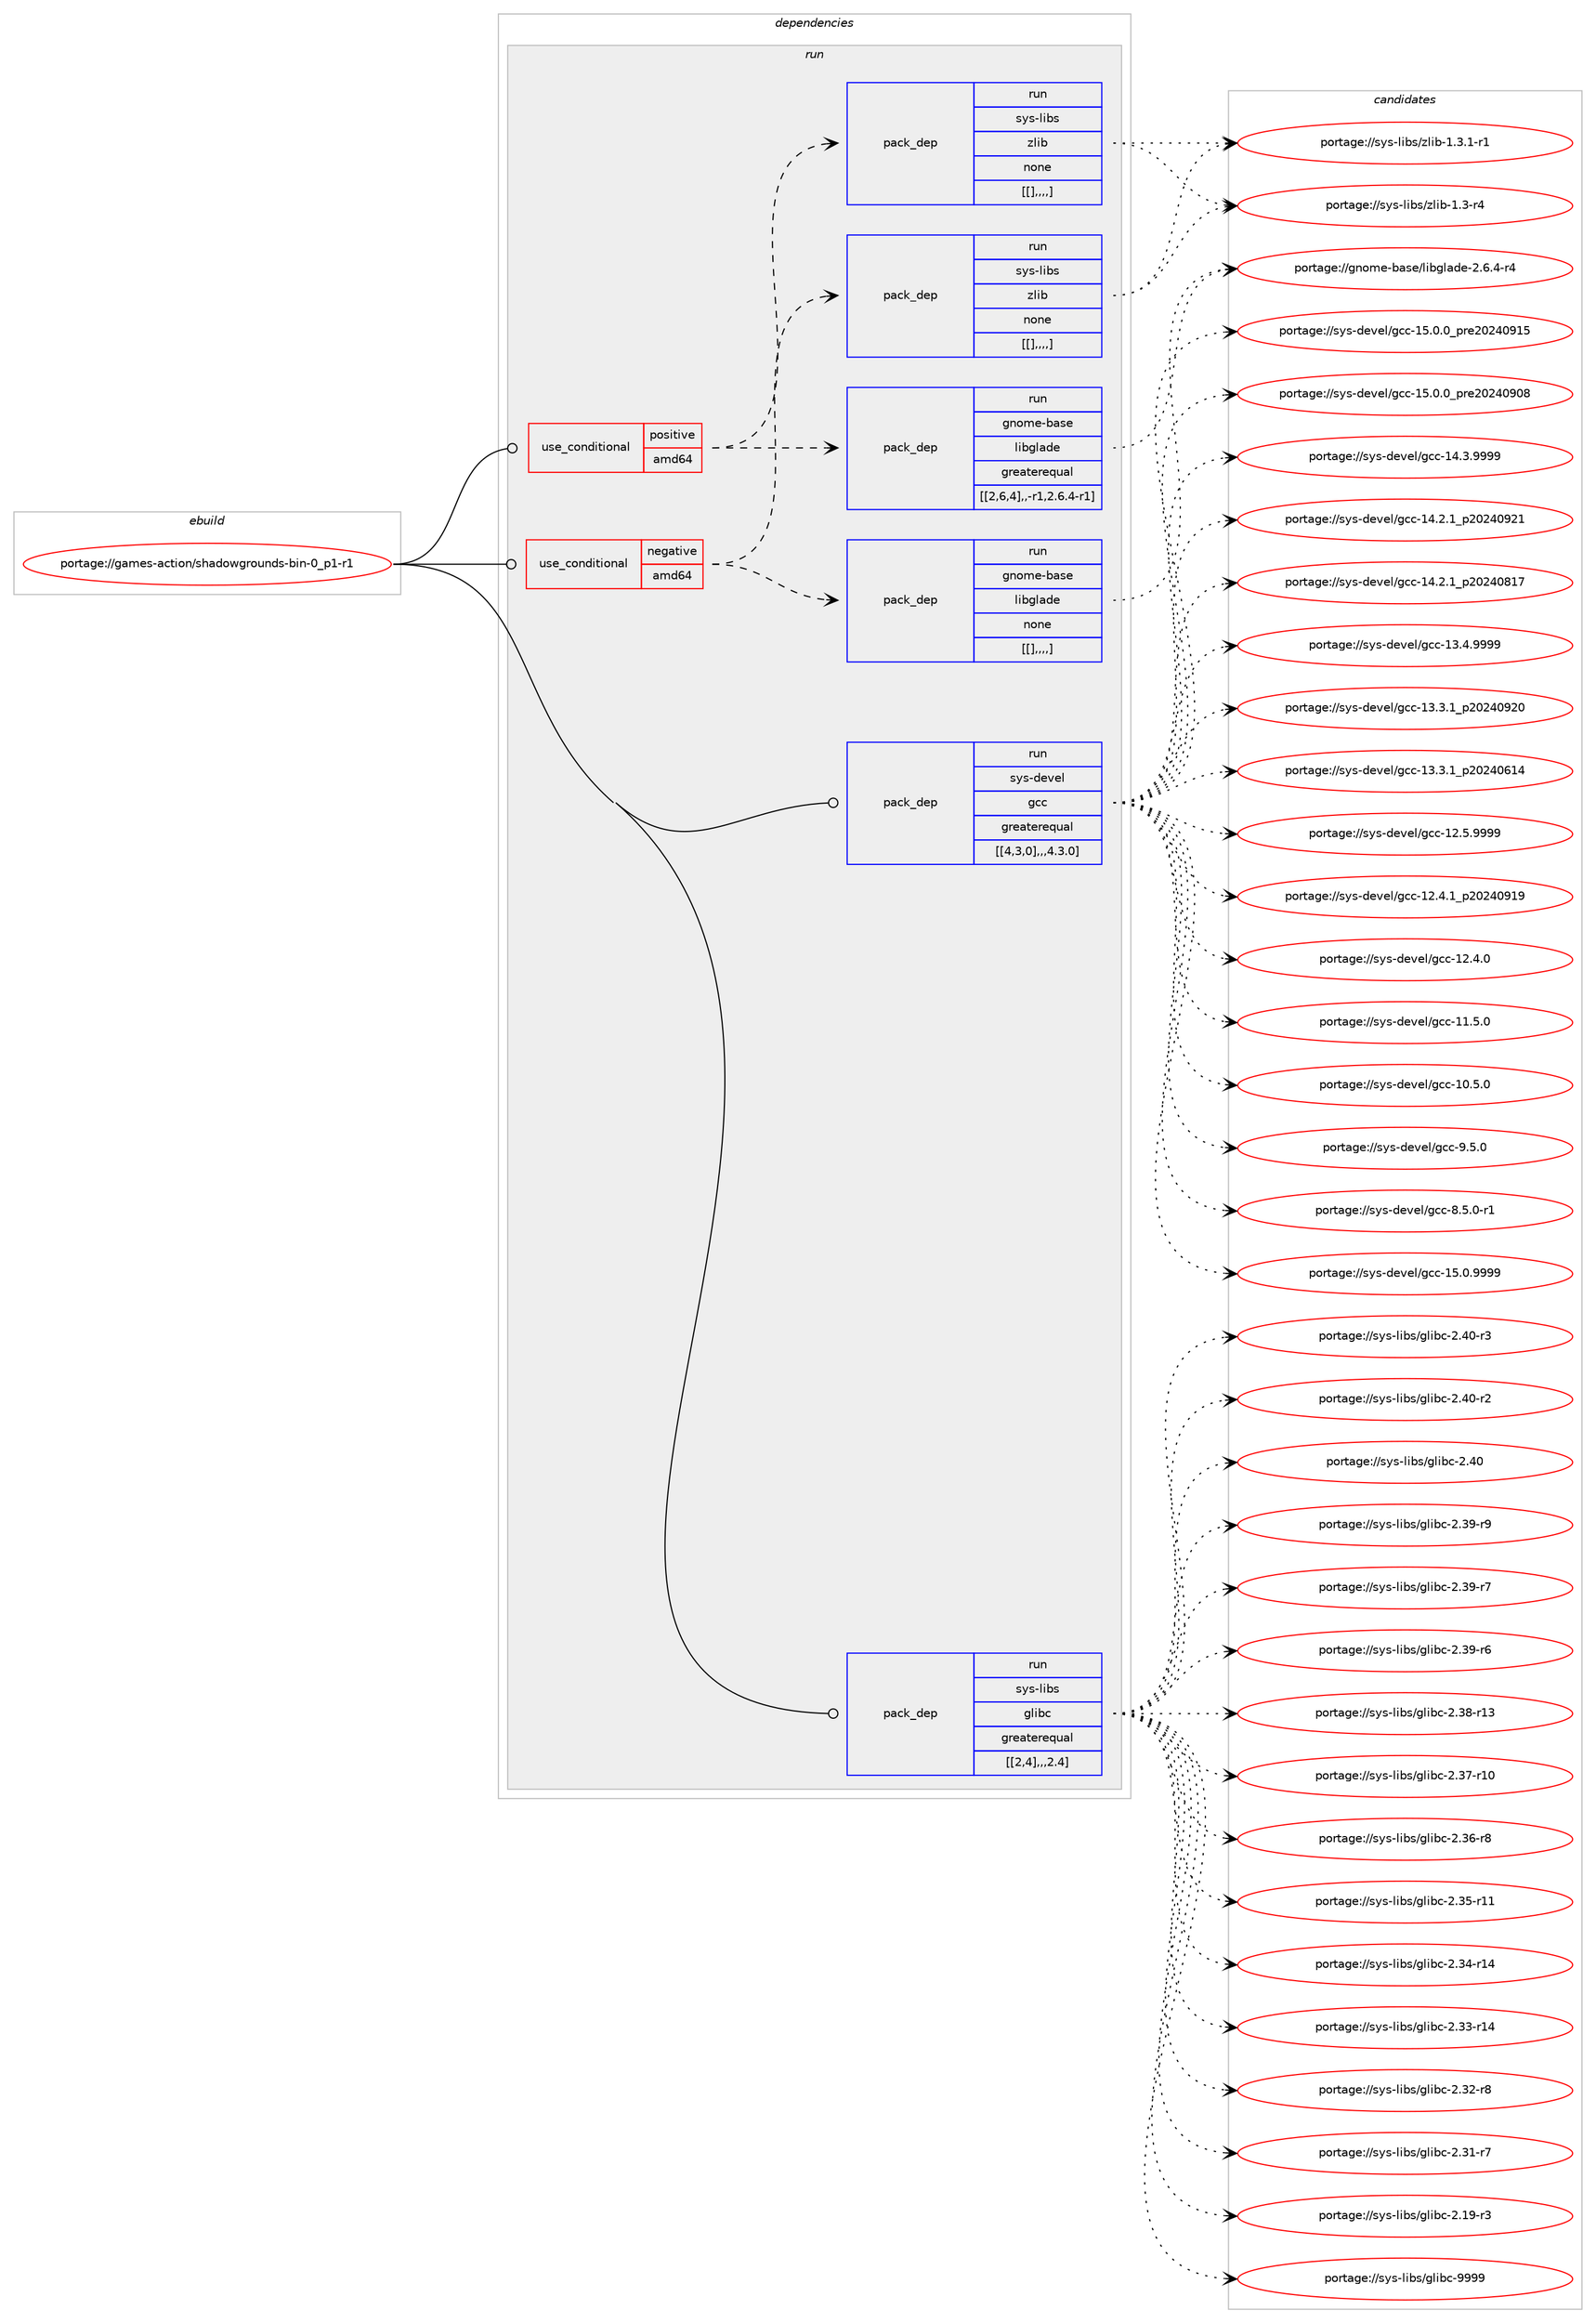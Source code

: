 digraph prolog {

# *************
# Graph options
# *************

newrank=true;
concentrate=true;
compound=true;
graph [rankdir=LR,fontname=Helvetica,fontsize=10,ranksep=1.5];#, ranksep=2.5, nodesep=0.2];
edge  [arrowhead=vee];
node  [fontname=Helvetica,fontsize=10];

# **********
# The ebuild
# **********

subgraph cluster_leftcol {
color=gray;
label=<<i>ebuild</i>>;
id [label="portage://games-action/shadowgrounds-bin-0_p1-r1", color=red, width=4, href="../games-action/shadowgrounds-bin-0_p1-r1.svg"];
}

# ****************
# The dependencies
# ****************

subgraph cluster_midcol {
color=gray;
label=<<i>dependencies</i>>;
subgraph cluster_compile {
fillcolor="#eeeeee";
style=filled;
label=<<i>compile</i>>;
}
subgraph cluster_compileandrun {
fillcolor="#eeeeee";
style=filled;
label=<<i>compile and run</i>>;
}
subgraph cluster_run {
fillcolor="#eeeeee";
style=filled;
label=<<i>run</i>>;
subgraph cond65350 {
dependency228952 [label=<<TABLE BORDER="0" CELLBORDER="1" CELLSPACING="0" CELLPADDING="4"><TR><TD ROWSPAN="3" CELLPADDING="10">use_conditional</TD></TR><TR><TD>negative</TD></TR><TR><TD>amd64</TD></TR></TABLE>>, shape=none, color=red];
subgraph pack162129 {
dependency228953 [label=<<TABLE BORDER="0" CELLBORDER="1" CELLSPACING="0" CELLPADDING="4" WIDTH="220"><TR><TD ROWSPAN="6" CELLPADDING="30">pack_dep</TD></TR><TR><TD WIDTH="110">run</TD></TR><TR><TD>gnome-base</TD></TR><TR><TD>libglade</TD></TR><TR><TD>none</TD></TR><TR><TD>[[],,,,]</TD></TR></TABLE>>, shape=none, color=blue];
}
dependency228952:e -> dependency228953:w [weight=20,style="dashed",arrowhead="vee"];
subgraph pack162130 {
dependency228954 [label=<<TABLE BORDER="0" CELLBORDER="1" CELLSPACING="0" CELLPADDING="4" WIDTH="220"><TR><TD ROWSPAN="6" CELLPADDING="30">pack_dep</TD></TR><TR><TD WIDTH="110">run</TD></TR><TR><TD>sys-libs</TD></TR><TR><TD>zlib</TD></TR><TR><TD>none</TD></TR><TR><TD>[[],,,,]</TD></TR></TABLE>>, shape=none, color=blue];
}
dependency228952:e -> dependency228954:w [weight=20,style="dashed",arrowhead="vee"];
}
id:e -> dependency228952:w [weight=20,style="solid",arrowhead="odot"];
subgraph cond65351 {
dependency228955 [label=<<TABLE BORDER="0" CELLBORDER="1" CELLSPACING="0" CELLPADDING="4"><TR><TD ROWSPAN="3" CELLPADDING="10">use_conditional</TD></TR><TR><TD>positive</TD></TR><TR><TD>amd64</TD></TR></TABLE>>, shape=none, color=red];
subgraph pack162131 {
dependency228956 [label=<<TABLE BORDER="0" CELLBORDER="1" CELLSPACING="0" CELLPADDING="4" WIDTH="220"><TR><TD ROWSPAN="6" CELLPADDING="30">pack_dep</TD></TR><TR><TD WIDTH="110">run</TD></TR><TR><TD>gnome-base</TD></TR><TR><TD>libglade</TD></TR><TR><TD>greaterequal</TD></TR><TR><TD>[[2,6,4],,-r1,2.6.4-r1]</TD></TR></TABLE>>, shape=none, color=blue];
}
dependency228955:e -> dependency228956:w [weight=20,style="dashed",arrowhead="vee"];
subgraph pack162132 {
dependency228957 [label=<<TABLE BORDER="0" CELLBORDER="1" CELLSPACING="0" CELLPADDING="4" WIDTH="220"><TR><TD ROWSPAN="6" CELLPADDING="30">pack_dep</TD></TR><TR><TD WIDTH="110">run</TD></TR><TR><TD>sys-libs</TD></TR><TR><TD>zlib</TD></TR><TR><TD>none</TD></TR><TR><TD>[[],,,,]</TD></TR></TABLE>>, shape=none, color=blue];
}
dependency228955:e -> dependency228957:w [weight=20,style="dashed",arrowhead="vee"];
}
id:e -> dependency228955:w [weight=20,style="solid",arrowhead="odot"];
subgraph pack162133 {
dependency228958 [label=<<TABLE BORDER="0" CELLBORDER="1" CELLSPACING="0" CELLPADDING="4" WIDTH="220"><TR><TD ROWSPAN="6" CELLPADDING="30">pack_dep</TD></TR><TR><TD WIDTH="110">run</TD></TR><TR><TD>sys-devel</TD></TR><TR><TD>gcc</TD></TR><TR><TD>greaterequal</TD></TR><TR><TD>[[4,3,0],,,4.3.0]</TD></TR></TABLE>>, shape=none, color=blue];
}
id:e -> dependency228958:w [weight=20,style="solid",arrowhead="odot"];
subgraph pack162134 {
dependency228959 [label=<<TABLE BORDER="0" CELLBORDER="1" CELLSPACING="0" CELLPADDING="4" WIDTH="220"><TR><TD ROWSPAN="6" CELLPADDING="30">pack_dep</TD></TR><TR><TD WIDTH="110">run</TD></TR><TR><TD>sys-libs</TD></TR><TR><TD>glibc</TD></TR><TR><TD>greaterequal</TD></TR><TR><TD>[[2,4],,,2.4]</TD></TR></TABLE>>, shape=none, color=blue];
}
id:e -> dependency228959:w [weight=20,style="solid",arrowhead="odot"];
}
}

# **************
# The candidates
# **************

subgraph cluster_choices {
rank=same;
color=gray;
label=<<i>candidates</i>>;

subgraph choice162129 {
color=black;
nodesep=1;
choice1031101111091014598971151014710810598103108971001014550465446524511452 [label="portage://gnome-base/libglade-2.6.4-r4", color=red, width=4,href="../gnome-base/libglade-2.6.4-r4.svg"];
dependency228953:e -> choice1031101111091014598971151014710810598103108971001014550465446524511452:w [style=dotted,weight="100"];
}
subgraph choice162130 {
color=black;
nodesep=1;
choice115121115451081059811547122108105984549465146494511449 [label="portage://sys-libs/zlib-1.3.1-r1", color=red, width=4,href="../sys-libs/zlib-1.3.1-r1.svg"];
choice11512111545108105981154712210810598454946514511452 [label="portage://sys-libs/zlib-1.3-r4", color=red, width=4,href="../sys-libs/zlib-1.3-r4.svg"];
dependency228954:e -> choice115121115451081059811547122108105984549465146494511449:w [style=dotted,weight="100"];
dependency228954:e -> choice11512111545108105981154712210810598454946514511452:w [style=dotted,weight="100"];
}
subgraph choice162131 {
color=black;
nodesep=1;
choice1031101111091014598971151014710810598103108971001014550465446524511452 [label="portage://gnome-base/libglade-2.6.4-r4", color=red, width=4,href="../gnome-base/libglade-2.6.4-r4.svg"];
dependency228956:e -> choice1031101111091014598971151014710810598103108971001014550465446524511452:w [style=dotted,weight="100"];
}
subgraph choice162132 {
color=black;
nodesep=1;
choice115121115451081059811547122108105984549465146494511449 [label="portage://sys-libs/zlib-1.3.1-r1", color=red, width=4,href="../sys-libs/zlib-1.3.1-r1.svg"];
choice11512111545108105981154712210810598454946514511452 [label="portage://sys-libs/zlib-1.3-r4", color=red, width=4,href="../sys-libs/zlib-1.3-r4.svg"];
dependency228957:e -> choice115121115451081059811547122108105984549465146494511449:w [style=dotted,weight="100"];
dependency228957:e -> choice11512111545108105981154712210810598454946514511452:w [style=dotted,weight="100"];
}
subgraph choice162133 {
color=black;
nodesep=1;
choice1151211154510010111810110847103999945495346484657575757 [label="portage://sys-devel/gcc-15.0.9999", color=red, width=4,href="../sys-devel/gcc-15.0.9999.svg"];
choice1151211154510010111810110847103999945495346484648951121141015048505248574953 [label="portage://sys-devel/gcc-15.0.0_pre20240915", color=red, width=4,href="../sys-devel/gcc-15.0.0_pre20240915.svg"];
choice1151211154510010111810110847103999945495346484648951121141015048505248574856 [label="portage://sys-devel/gcc-15.0.0_pre20240908", color=red, width=4,href="../sys-devel/gcc-15.0.0_pre20240908.svg"];
choice1151211154510010111810110847103999945495246514657575757 [label="portage://sys-devel/gcc-14.3.9999", color=red, width=4,href="../sys-devel/gcc-14.3.9999.svg"];
choice1151211154510010111810110847103999945495246504649951125048505248575049 [label="portage://sys-devel/gcc-14.2.1_p20240921", color=red, width=4,href="../sys-devel/gcc-14.2.1_p20240921.svg"];
choice1151211154510010111810110847103999945495246504649951125048505248564955 [label="portage://sys-devel/gcc-14.2.1_p20240817", color=red, width=4,href="../sys-devel/gcc-14.2.1_p20240817.svg"];
choice1151211154510010111810110847103999945495146524657575757 [label="portage://sys-devel/gcc-13.4.9999", color=red, width=4,href="../sys-devel/gcc-13.4.9999.svg"];
choice1151211154510010111810110847103999945495146514649951125048505248575048 [label="portage://sys-devel/gcc-13.3.1_p20240920", color=red, width=4,href="../sys-devel/gcc-13.3.1_p20240920.svg"];
choice1151211154510010111810110847103999945495146514649951125048505248544952 [label="portage://sys-devel/gcc-13.3.1_p20240614", color=red, width=4,href="../sys-devel/gcc-13.3.1_p20240614.svg"];
choice1151211154510010111810110847103999945495046534657575757 [label="portage://sys-devel/gcc-12.5.9999", color=red, width=4,href="../sys-devel/gcc-12.5.9999.svg"];
choice1151211154510010111810110847103999945495046524649951125048505248574957 [label="portage://sys-devel/gcc-12.4.1_p20240919", color=red, width=4,href="../sys-devel/gcc-12.4.1_p20240919.svg"];
choice1151211154510010111810110847103999945495046524648 [label="portage://sys-devel/gcc-12.4.0", color=red, width=4,href="../sys-devel/gcc-12.4.0.svg"];
choice1151211154510010111810110847103999945494946534648 [label="portage://sys-devel/gcc-11.5.0", color=red, width=4,href="../sys-devel/gcc-11.5.0.svg"];
choice1151211154510010111810110847103999945494846534648 [label="portage://sys-devel/gcc-10.5.0", color=red, width=4,href="../sys-devel/gcc-10.5.0.svg"];
choice11512111545100101118101108471039999455746534648 [label="portage://sys-devel/gcc-9.5.0", color=red, width=4,href="../sys-devel/gcc-9.5.0.svg"];
choice115121115451001011181011084710399994556465346484511449 [label="portage://sys-devel/gcc-8.5.0-r1", color=red, width=4,href="../sys-devel/gcc-8.5.0-r1.svg"];
dependency228958:e -> choice1151211154510010111810110847103999945495346484657575757:w [style=dotted,weight="100"];
dependency228958:e -> choice1151211154510010111810110847103999945495346484648951121141015048505248574953:w [style=dotted,weight="100"];
dependency228958:e -> choice1151211154510010111810110847103999945495346484648951121141015048505248574856:w [style=dotted,weight="100"];
dependency228958:e -> choice1151211154510010111810110847103999945495246514657575757:w [style=dotted,weight="100"];
dependency228958:e -> choice1151211154510010111810110847103999945495246504649951125048505248575049:w [style=dotted,weight="100"];
dependency228958:e -> choice1151211154510010111810110847103999945495246504649951125048505248564955:w [style=dotted,weight="100"];
dependency228958:e -> choice1151211154510010111810110847103999945495146524657575757:w [style=dotted,weight="100"];
dependency228958:e -> choice1151211154510010111810110847103999945495146514649951125048505248575048:w [style=dotted,weight="100"];
dependency228958:e -> choice1151211154510010111810110847103999945495146514649951125048505248544952:w [style=dotted,weight="100"];
dependency228958:e -> choice1151211154510010111810110847103999945495046534657575757:w [style=dotted,weight="100"];
dependency228958:e -> choice1151211154510010111810110847103999945495046524649951125048505248574957:w [style=dotted,weight="100"];
dependency228958:e -> choice1151211154510010111810110847103999945495046524648:w [style=dotted,weight="100"];
dependency228958:e -> choice1151211154510010111810110847103999945494946534648:w [style=dotted,weight="100"];
dependency228958:e -> choice1151211154510010111810110847103999945494846534648:w [style=dotted,weight="100"];
dependency228958:e -> choice11512111545100101118101108471039999455746534648:w [style=dotted,weight="100"];
dependency228958:e -> choice115121115451001011181011084710399994556465346484511449:w [style=dotted,weight="100"];
}
subgraph choice162134 {
color=black;
nodesep=1;
choice11512111545108105981154710310810598994557575757 [label="portage://sys-libs/glibc-9999", color=red, width=4,href="../sys-libs/glibc-9999.svg"];
choice115121115451081059811547103108105989945504652484511451 [label="portage://sys-libs/glibc-2.40-r3", color=red, width=4,href="../sys-libs/glibc-2.40-r3.svg"];
choice115121115451081059811547103108105989945504652484511450 [label="portage://sys-libs/glibc-2.40-r2", color=red, width=4,href="../sys-libs/glibc-2.40-r2.svg"];
choice11512111545108105981154710310810598994550465248 [label="portage://sys-libs/glibc-2.40", color=red, width=4,href="../sys-libs/glibc-2.40.svg"];
choice115121115451081059811547103108105989945504651574511457 [label="portage://sys-libs/glibc-2.39-r9", color=red, width=4,href="../sys-libs/glibc-2.39-r9.svg"];
choice115121115451081059811547103108105989945504651574511455 [label="portage://sys-libs/glibc-2.39-r7", color=red, width=4,href="../sys-libs/glibc-2.39-r7.svg"];
choice115121115451081059811547103108105989945504651574511454 [label="portage://sys-libs/glibc-2.39-r6", color=red, width=4,href="../sys-libs/glibc-2.39-r6.svg"];
choice11512111545108105981154710310810598994550465156451144951 [label="portage://sys-libs/glibc-2.38-r13", color=red, width=4,href="../sys-libs/glibc-2.38-r13.svg"];
choice11512111545108105981154710310810598994550465155451144948 [label="portage://sys-libs/glibc-2.37-r10", color=red, width=4,href="../sys-libs/glibc-2.37-r10.svg"];
choice115121115451081059811547103108105989945504651544511456 [label="portage://sys-libs/glibc-2.36-r8", color=red, width=4,href="../sys-libs/glibc-2.36-r8.svg"];
choice11512111545108105981154710310810598994550465153451144949 [label="portage://sys-libs/glibc-2.35-r11", color=red, width=4,href="../sys-libs/glibc-2.35-r11.svg"];
choice11512111545108105981154710310810598994550465152451144952 [label="portage://sys-libs/glibc-2.34-r14", color=red, width=4,href="../sys-libs/glibc-2.34-r14.svg"];
choice11512111545108105981154710310810598994550465151451144952 [label="portage://sys-libs/glibc-2.33-r14", color=red, width=4,href="../sys-libs/glibc-2.33-r14.svg"];
choice115121115451081059811547103108105989945504651504511456 [label="portage://sys-libs/glibc-2.32-r8", color=red, width=4,href="../sys-libs/glibc-2.32-r8.svg"];
choice115121115451081059811547103108105989945504651494511455 [label="portage://sys-libs/glibc-2.31-r7", color=red, width=4,href="../sys-libs/glibc-2.31-r7.svg"];
choice115121115451081059811547103108105989945504649574511451 [label="portage://sys-libs/glibc-2.19-r3", color=red, width=4,href="../sys-libs/glibc-2.19-r3.svg"];
dependency228959:e -> choice11512111545108105981154710310810598994557575757:w [style=dotted,weight="100"];
dependency228959:e -> choice115121115451081059811547103108105989945504652484511451:w [style=dotted,weight="100"];
dependency228959:e -> choice115121115451081059811547103108105989945504652484511450:w [style=dotted,weight="100"];
dependency228959:e -> choice11512111545108105981154710310810598994550465248:w [style=dotted,weight="100"];
dependency228959:e -> choice115121115451081059811547103108105989945504651574511457:w [style=dotted,weight="100"];
dependency228959:e -> choice115121115451081059811547103108105989945504651574511455:w [style=dotted,weight="100"];
dependency228959:e -> choice115121115451081059811547103108105989945504651574511454:w [style=dotted,weight="100"];
dependency228959:e -> choice11512111545108105981154710310810598994550465156451144951:w [style=dotted,weight="100"];
dependency228959:e -> choice11512111545108105981154710310810598994550465155451144948:w [style=dotted,weight="100"];
dependency228959:e -> choice115121115451081059811547103108105989945504651544511456:w [style=dotted,weight="100"];
dependency228959:e -> choice11512111545108105981154710310810598994550465153451144949:w [style=dotted,weight="100"];
dependency228959:e -> choice11512111545108105981154710310810598994550465152451144952:w [style=dotted,weight="100"];
dependency228959:e -> choice11512111545108105981154710310810598994550465151451144952:w [style=dotted,weight="100"];
dependency228959:e -> choice115121115451081059811547103108105989945504651504511456:w [style=dotted,weight="100"];
dependency228959:e -> choice115121115451081059811547103108105989945504651494511455:w [style=dotted,weight="100"];
dependency228959:e -> choice115121115451081059811547103108105989945504649574511451:w [style=dotted,weight="100"];
}
}

}
